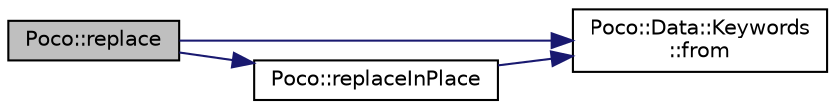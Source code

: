 digraph "Poco::replace"
{
 // LATEX_PDF_SIZE
  edge [fontname="Helvetica",fontsize="10",labelfontname="Helvetica",labelfontsize="10"];
  node [fontname="Helvetica",fontsize="10",shape=record];
  rankdir="LR";
  Node1 [label="Poco::replace",height=0.2,width=0.4,color="black", fillcolor="grey75", style="filled", fontcolor="black",tooltip=" "];
  Node1 -> Node2 [color="midnightblue",fontsize="10",style="solid"];
  Node2 [label="Poco::Data::Keywords\l::from",height=0.2,width=0.4,color="black", fillcolor="white", style="filled",URL="$namespacePoco_1_1Data_1_1Keywords.html#a3f1911e049eaf83eedff1f8b25cdc09f",tooltip="Convenience function for creation of position."];
  Node1 -> Node3 [color="midnightblue",fontsize="10",style="solid"];
  Node3 [label="Poco::replaceInPlace",height=0.2,width=0.4,color="black", fillcolor="white", style="filled",URL="$namespacePoco.html#aa36e1a9d0e3358c0b4f562bbad63fa07",tooltip=" "];
  Node3 -> Node2 [color="midnightblue",fontsize="10",style="solid"];
}
